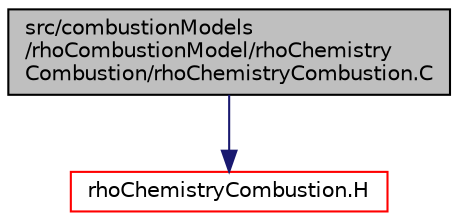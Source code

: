 digraph "src/combustionModels/rhoCombustionModel/rhoChemistryCombustion/rhoChemistryCombustion.C"
{
  bgcolor="transparent";
  edge [fontname="Helvetica",fontsize="10",labelfontname="Helvetica",labelfontsize="10"];
  node [fontname="Helvetica",fontsize="10",shape=record];
  Node1 [label="src/combustionModels\l/rhoCombustionModel/rhoChemistry\lCombustion/rhoChemistryCombustion.C",height=0.2,width=0.4,color="black", fillcolor="grey75", style="filled", fontcolor="black"];
  Node1 -> Node2 [color="midnightblue",fontsize="10",style="solid",fontname="Helvetica"];
  Node2 [label="rhoChemistryCombustion.H",height=0.2,width=0.4,color="red",URL="$a04626.html"];
}
